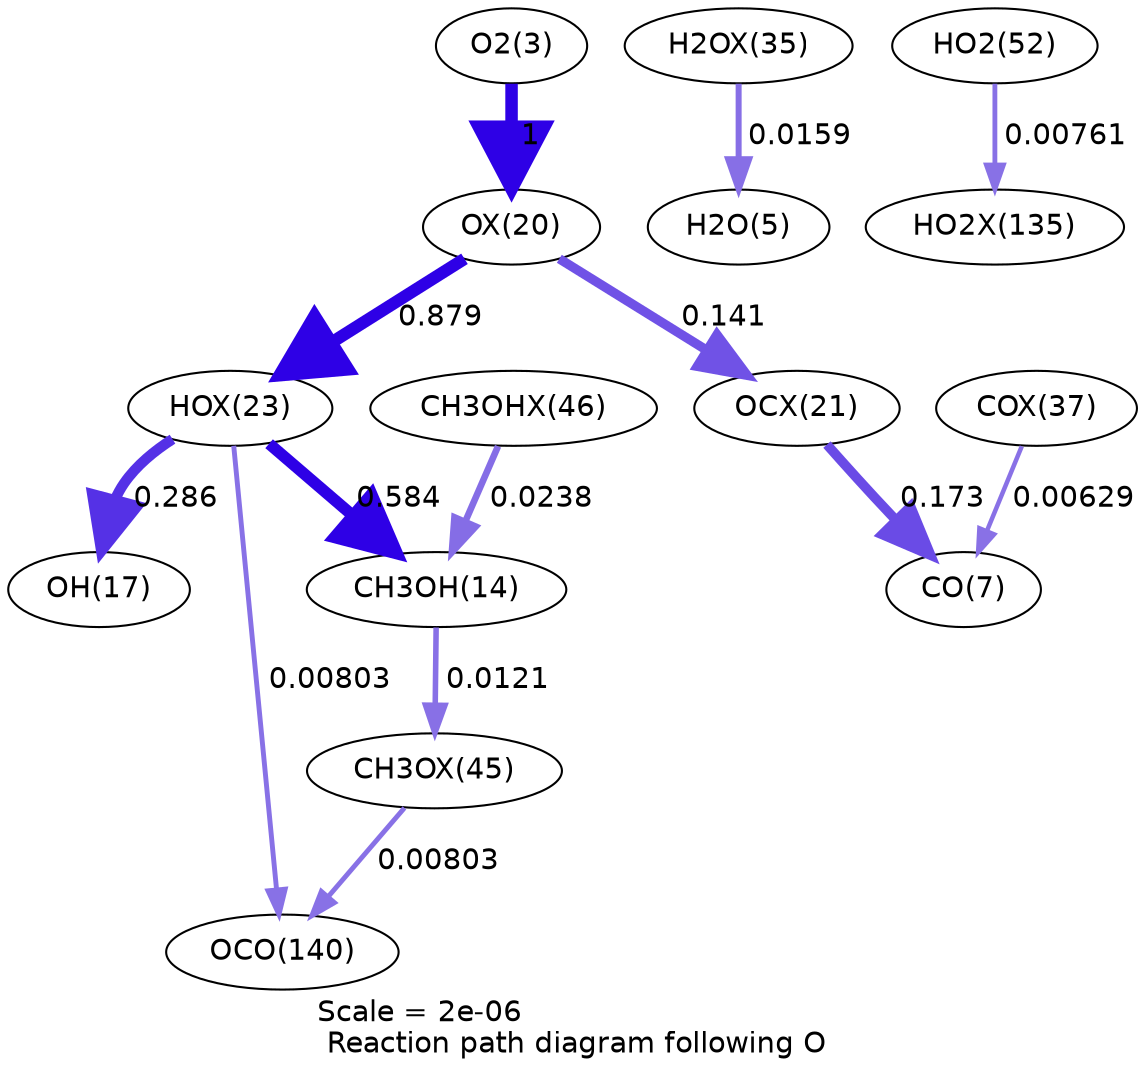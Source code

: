 digraph reaction_paths {
center=1;
s5 -> s45[fontname="Helvetica", penwidth=6, arrowsize=3, color="0.7, 1.5, 0.9"
, label=" 1"];
s45 -> s48[fontname="Helvetica", penwidth=5.9, arrowsize=2.95, color="0.7, 1.38, 0.9"
, label=" 0.879"];
s45 -> s46[fontname="Helvetica", penwidth=4.52, arrowsize=2.26, color="0.7, 0.641, 0.9"
, label=" 0.141"];
s48 -> s16[fontname="Helvetica", penwidth=5.59, arrowsize=2.8, color="0.7, 1.08, 0.9"
, label=" 0.584"];
s48 -> s19[fontname="Helvetica", penwidth=5.05, arrowsize=2.53, color="0.7, 0.786, 0.9"
, label=" 0.286"];
s48 -> s31[fontname="Helvetica", penwidth=2.36, arrowsize=1.18, color="0.7, 0.508, 0.9"
, label=" 0.00803"];
s64 -> s16[fontname="Helvetica", penwidth=3.18, arrowsize=1.59, color="0.7, 0.524, 0.9"
, label=" 0.0238"];
s16 -> s63[fontname="Helvetica", penwidth=2.67, arrowsize=1.33, color="0.7, 0.512, 0.9"
, label=" 0.0121"];
s55 -> s7[fontname="Helvetica", penwidth=2.88, arrowsize=1.44, color="0.7, 0.516, 0.9"
, label=" 0.0159"];
s63 -> s31[fontname="Helvetica", penwidth=2.36, arrowsize=1.18, color="0.7, 0.508, 0.9"
, label=" 0.00803"];
s21 -> s69[fontname="Helvetica", penwidth=2.32, arrowsize=1.16, color="0.7, 0.508, 0.9"
, label=" 0.00761"];
s46 -> s9[fontname="Helvetica", penwidth=4.67, arrowsize=2.34, color="0.7, 0.673, 0.9"
, label=" 0.173"];
s57 -> s9[fontname="Helvetica", penwidth=2.17, arrowsize=1.09, color="0.7, 0.506, 0.9"
, label=" 0.00629"];
s5 [ fontname="Helvetica", label="O2(3)"];
s7 [ fontname="Helvetica", label="H2O(5)"];
s9 [ fontname="Helvetica", label="CO(7)"];
s16 [ fontname="Helvetica", label="CH3OH(14)"];
s19 [ fontname="Helvetica", label="OH(17)"];
s21 [ fontname="Helvetica", label="HO2(52)"];
s31 [ fontname="Helvetica", label="OCO(140)"];
s45 [ fontname="Helvetica", label="OX(20)"];
s46 [ fontname="Helvetica", label="OCX(21)"];
s48 [ fontname="Helvetica", label="HOX(23)"];
s55 [ fontname="Helvetica", label="H2OX(35)"];
s57 [ fontname="Helvetica", label="COX(37)"];
s63 [ fontname="Helvetica", label="CH3OX(45)"];
s64 [ fontname="Helvetica", label="CH3OHX(46)"];
s69 [ fontname="Helvetica", label="HO2X(135)"];
 label = "Scale = 2e-06\l Reaction path diagram following O";
 fontname = "Helvetica";
}
